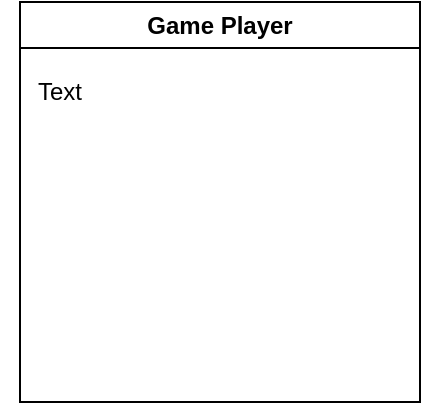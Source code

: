 <mxfile version="24.4.6" type="device">
  <diagram id="C5RBs43oDa-KdzZeNtuy" name="Page-1">
    <mxGraphModel dx="1050" dy="522" grid="1" gridSize="10" guides="1" tooltips="1" connect="1" arrows="1" fold="1" page="1" pageScale="1" pageWidth="827" pageHeight="1169" math="0" shadow="0">
      <root>
        <mxCell id="WIyWlLk6GJQsqaUBKTNV-0" />
        <mxCell id="WIyWlLk6GJQsqaUBKTNV-1" parent="WIyWlLk6GJQsqaUBKTNV-0" />
        <mxCell id="FbOLky-EDDqpI1xFmGNr-3" value="Game Player" style="swimlane;whiteSpace=wrap;html=1;" vertex="1" parent="WIyWlLk6GJQsqaUBKTNV-1">
          <mxGeometry x="40" y="40" width="200" height="200" as="geometry" />
        </mxCell>
        <mxCell id="FbOLky-EDDqpI1xFmGNr-4" value="Text" style="text;html=1;align=center;verticalAlign=middle;whiteSpace=wrap;rounded=0;" vertex="1" parent="FbOLky-EDDqpI1xFmGNr-3">
          <mxGeometry x="-10" y="30" width="60" height="30" as="geometry" />
        </mxCell>
      </root>
    </mxGraphModel>
  </diagram>
</mxfile>
